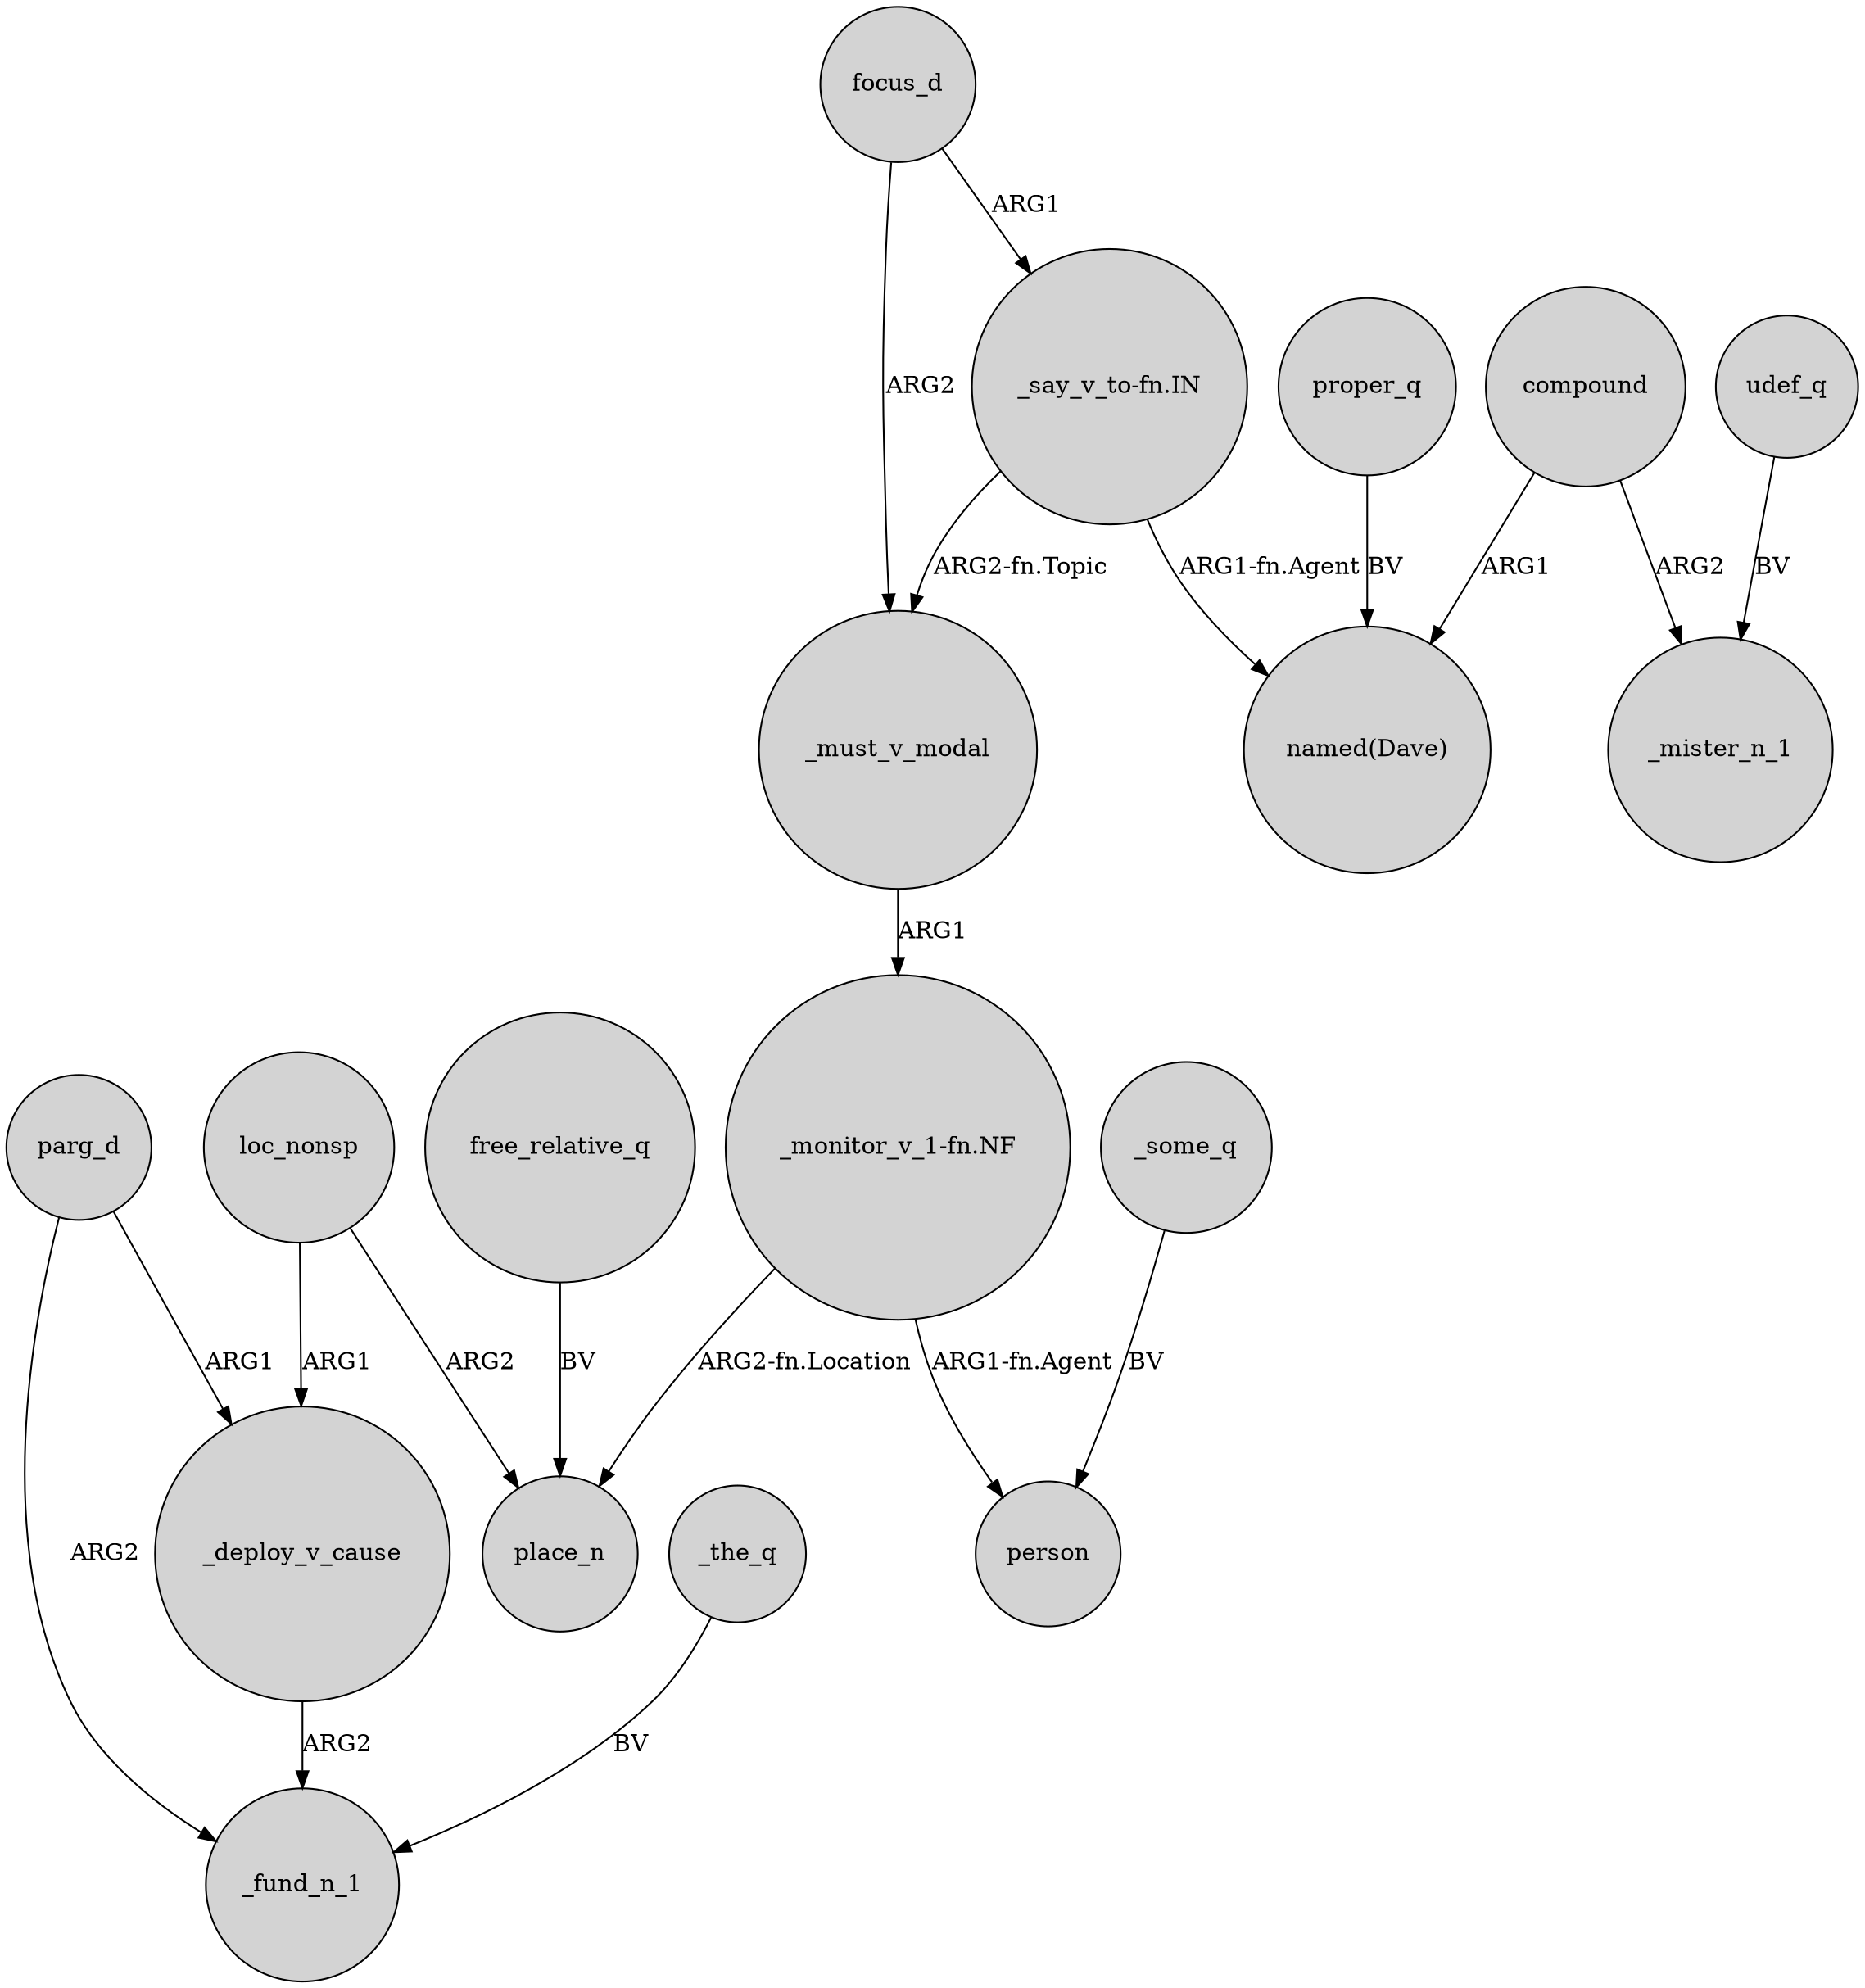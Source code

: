 digraph {
	node [shape=circle style=filled]
	"_say_v_to-fn.IN" -> _must_v_modal [label="ARG2-fn.Topic"]
	_deploy_v_cause -> _fund_n_1 [label=ARG2]
	"_monitor_v_1-fn.NF" -> place_n [label="ARG2-fn.Location"]
	focus_d -> _must_v_modal [label=ARG2]
	compound -> _mister_n_1 [label=ARG2]
	"_monitor_v_1-fn.NF" -> person [label="ARG1-fn.Agent"]
	loc_nonsp -> _deploy_v_cause [label=ARG1]
	udef_q -> _mister_n_1 [label=BV]
	"_say_v_to-fn.IN" -> "named(Dave)" [label="ARG1-fn.Agent"]
	parg_d -> _fund_n_1 [label=ARG2]
	_the_q -> _fund_n_1 [label=BV]
	parg_d -> _deploy_v_cause [label=ARG1]
	_some_q -> person [label=BV]
	proper_q -> "named(Dave)" [label=BV]
	_must_v_modal -> "_monitor_v_1-fn.NF" [label=ARG1]
	loc_nonsp -> place_n [label=ARG2]
	compound -> "named(Dave)" [label=ARG1]
	free_relative_q -> place_n [label=BV]
	focus_d -> "_say_v_to-fn.IN" [label=ARG1]
}
